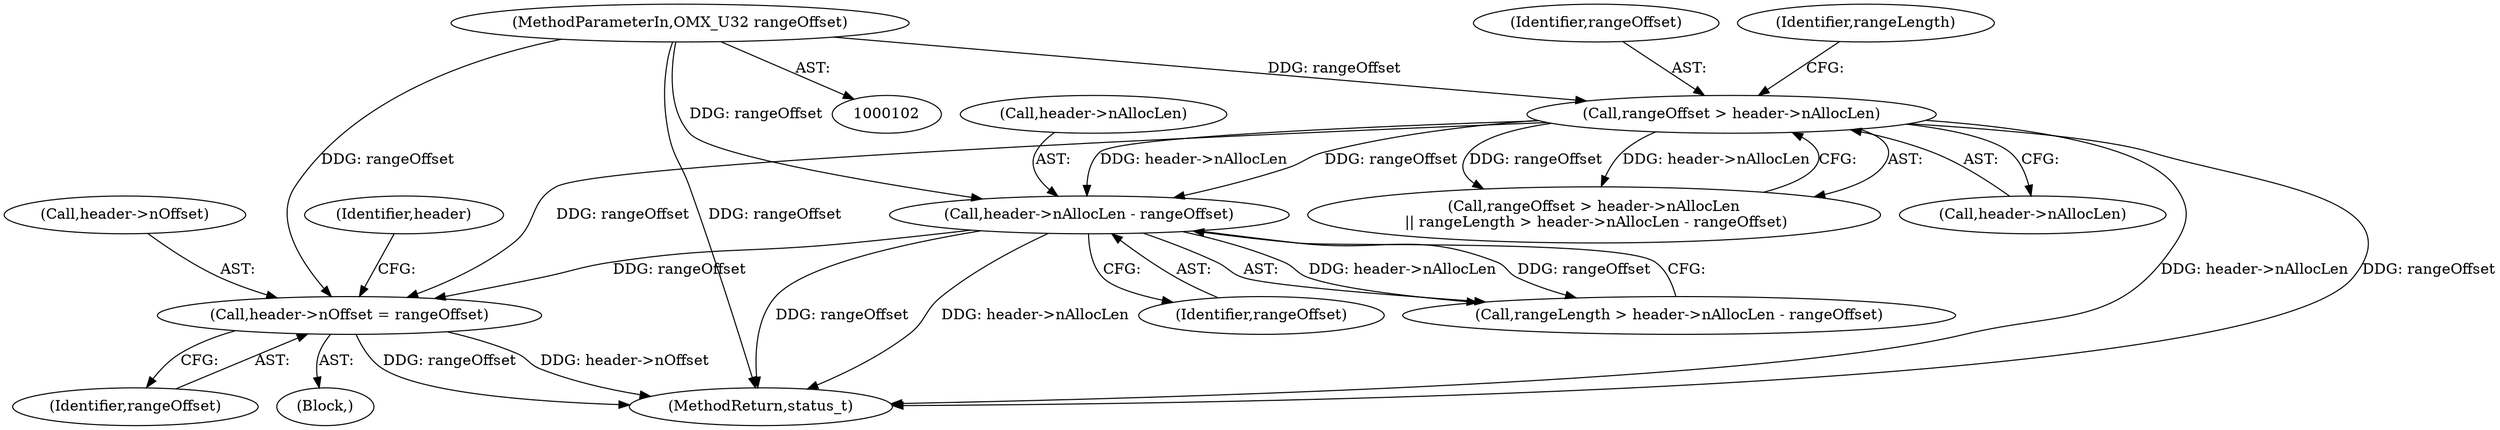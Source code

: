 digraph "0_Android_2c75e1c3b98e4e94f50c63e2b7694be5f948477c@pointer" {
"1000203" [label="(Call,header->nOffset = rangeOffset)"];
"1000176" [label="(Call,header->nAllocLen - rangeOffset)"];
"1000169" [label="(Call,rangeOffset > header->nAllocLen)"];
"1000104" [label="(MethodParameterIn,OMX_U32 rangeOffset)"];
"1000209" [label="(Identifier,header)"];
"1000204" [label="(Call,header->nOffset)"];
"1000203" [label="(Call,header->nOffset = rangeOffset)"];
"1000166" [label="(Block,)"];
"1000177" [label="(Call,header->nAllocLen)"];
"1000176" [label="(Call,header->nAllocLen - rangeOffset)"];
"1000175" [label="(Identifier,rangeLength)"];
"1000174" [label="(Call,rangeLength > header->nAllocLen - rangeOffset)"];
"1000180" [label="(Identifier,rangeOffset)"];
"1000170" [label="(Identifier,rangeOffset)"];
"1000219" [label="(MethodReturn,status_t)"];
"1000104" [label="(MethodParameterIn,OMX_U32 rangeOffset)"];
"1000168" [label="(Call,rangeOffset > header->nAllocLen\n || rangeLength > header->nAllocLen - rangeOffset)"];
"1000171" [label="(Call,header->nAllocLen)"];
"1000207" [label="(Identifier,rangeOffset)"];
"1000169" [label="(Call,rangeOffset > header->nAllocLen)"];
"1000203" -> "1000166"  [label="AST: "];
"1000203" -> "1000207"  [label="CFG: "];
"1000204" -> "1000203"  [label="AST: "];
"1000207" -> "1000203"  [label="AST: "];
"1000209" -> "1000203"  [label="CFG: "];
"1000203" -> "1000219"  [label="DDG: rangeOffset"];
"1000203" -> "1000219"  [label="DDG: header->nOffset"];
"1000176" -> "1000203"  [label="DDG: rangeOffset"];
"1000169" -> "1000203"  [label="DDG: rangeOffset"];
"1000104" -> "1000203"  [label="DDG: rangeOffset"];
"1000176" -> "1000174"  [label="AST: "];
"1000176" -> "1000180"  [label="CFG: "];
"1000177" -> "1000176"  [label="AST: "];
"1000180" -> "1000176"  [label="AST: "];
"1000174" -> "1000176"  [label="CFG: "];
"1000176" -> "1000219"  [label="DDG: rangeOffset"];
"1000176" -> "1000219"  [label="DDG: header->nAllocLen"];
"1000176" -> "1000174"  [label="DDG: header->nAllocLen"];
"1000176" -> "1000174"  [label="DDG: rangeOffset"];
"1000169" -> "1000176"  [label="DDG: header->nAllocLen"];
"1000169" -> "1000176"  [label="DDG: rangeOffset"];
"1000104" -> "1000176"  [label="DDG: rangeOffset"];
"1000169" -> "1000168"  [label="AST: "];
"1000169" -> "1000171"  [label="CFG: "];
"1000170" -> "1000169"  [label="AST: "];
"1000171" -> "1000169"  [label="AST: "];
"1000175" -> "1000169"  [label="CFG: "];
"1000168" -> "1000169"  [label="CFG: "];
"1000169" -> "1000219"  [label="DDG: header->nAllocLen"];
"1000169" -> "1000219"  [label="DDG: rangeOffset"];
"1000169" -> "1000168"  [label="DDG: rangeOffset"];
"1000169" -> "1000168"  [label="DDG: header->nAllocLen"];
"1000104" -> "1000169"  [label="DDG: rangeOffset"];
"1000104" -> "1000102"  [label="AST: "];
"1000104" -> "1000219"  [label="DDG: rangeOffset"];
}
